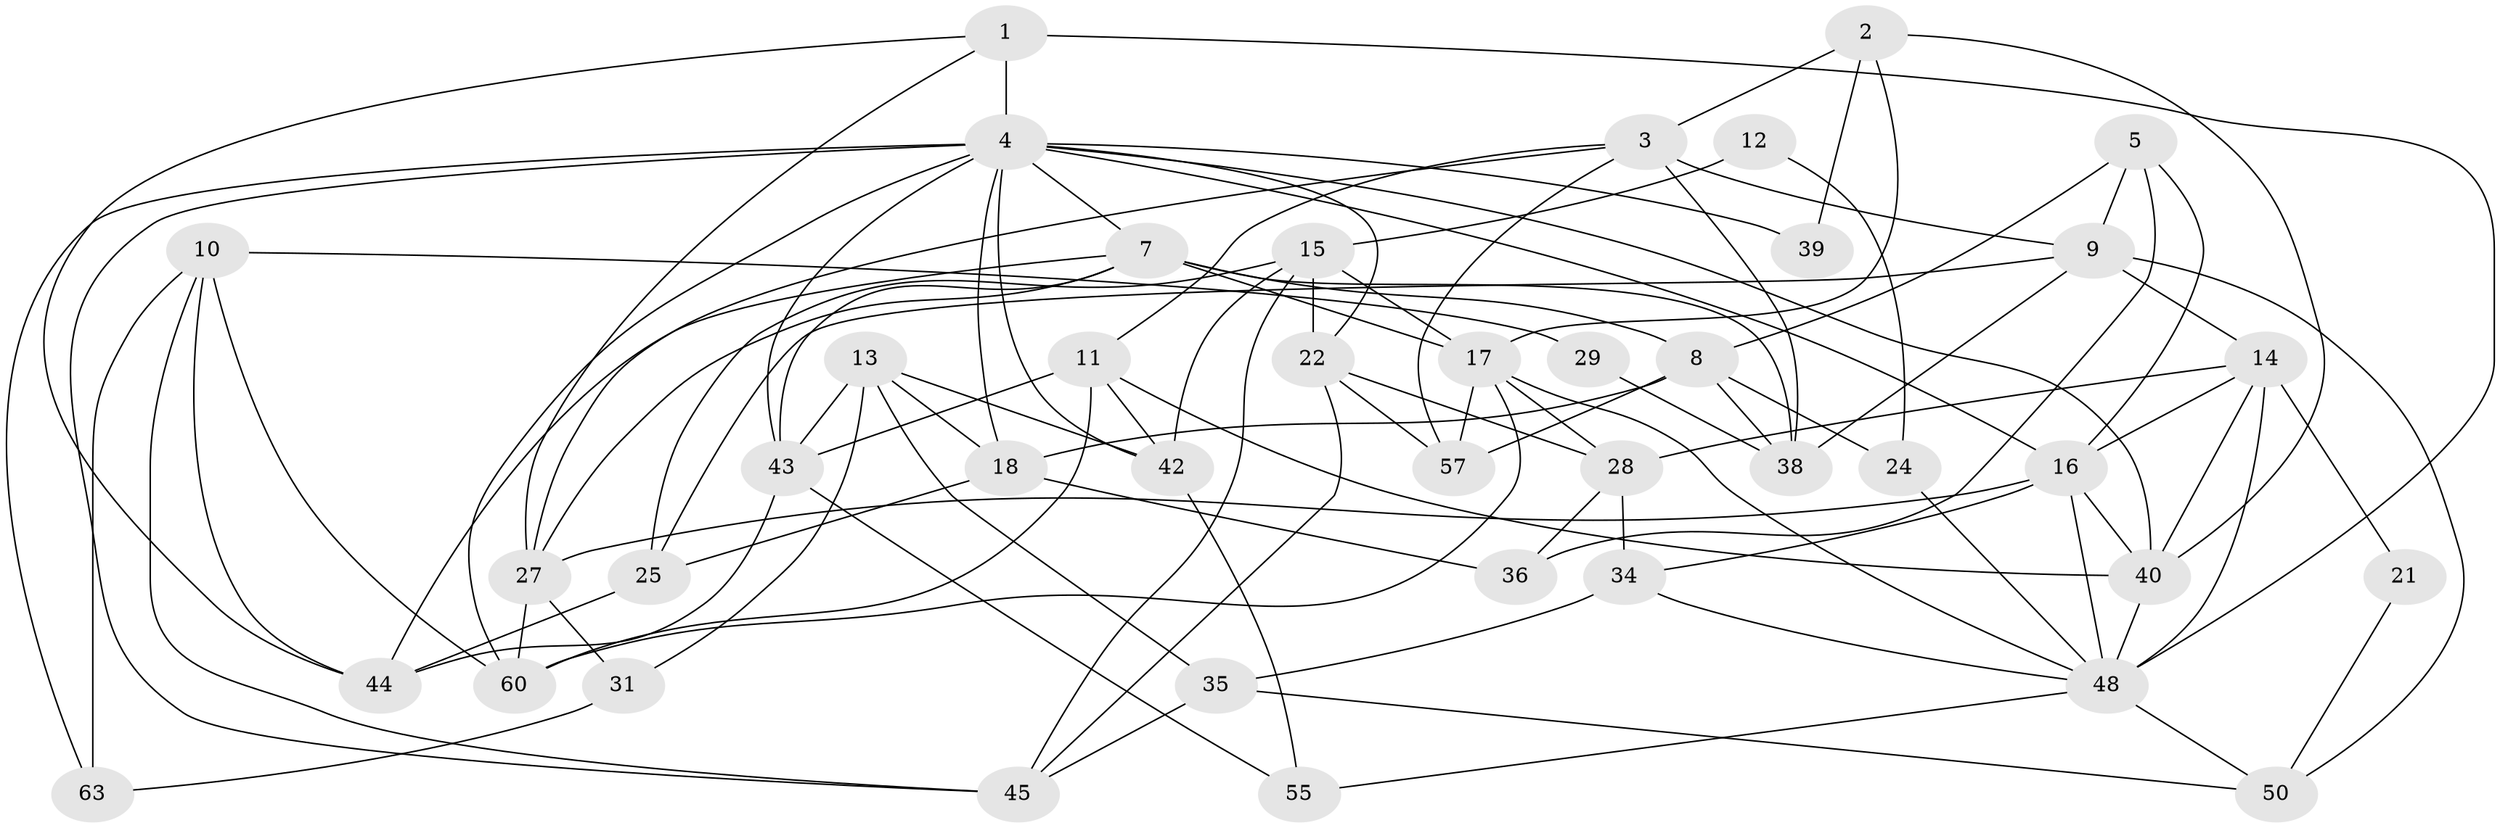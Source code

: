 // Generated by graph-tools (version 1.1) at 2025/24/03/03/25 07:24:00]
// undirected, 41 vertices, 100 edges
graph export_dot {
graph [start="1"]
  node [color=gray90,style=filled];
  1 [super="+6"];
  2;
  3 [super="+47"];
  4 [super="+53"];
  5;
  7 [super="+19"];
  8 [super="+41"];
  9 [super="+30"];
  10 [super="+33"];
  11 [super="+32"];
  12;
  13 [super="+56"];
  14 [super="+58"];
  15 [super="+64"];
  16 [super="+62"];
  17 [super="+51"];
  18 [super="+20"];
  21;
  22 [super="+23"];
  24;
  25 [super="+26"];
  27 [super="+37"];
  28 [super="+54"];
  29;
  31;
  34;
  35;
  36;
  38 [super="+59"];
  39;
  40 [super="+49"];
  42 [super="+52"];
  43 [super="+46"];
  44;
  45;
  48 [super="+61"];
  50;
  55;
  57;
  60;
  63;
  1 -- 44;
  1 -- 48 [weight=2];
  1 -- 27;
  1 -- 4;
  2 -- 17;
  2 -- 39;
  2 -- 40;
  2 -- 3;
  3 -- 38 [weight=2];
  3 -- 11;
  3 -- 57;
  3 -- 27;
  3 -- 9;
  4 -- 22;
  4 -- 39;
  4 -- 43;
  4 -- 63;
  4 -- 18;
  4 -- 7;
  4 -- 16;
  4 -- 60;
  4 -- 45;
  4 -- 40;
  4 -- 42;
  5 -- 8;
  5 -- 36;
  5 -- 16;
  5 -- 9;
  7 -- 43;
  7 -- 38 [weight=2];
  7 -- 44;
  7 -- 17;
  7 -- 8;
  7 -- 27;
  8 -- 18 [weight=2];
  8 -- 24;
  8 -- 57;
  8 -- 38;
  9 -- 50;
  9 -- 25;
  9 -- 38;
  9 -- 14;
  10 -- 63;
  10 -- 44;
  10 -- 45;
  10 -- 60;
  10 -- 29;
  11 -- 60;
  11 -- 40;
  11 -- 43;
  11 -- 42;
  12 -- 24;
  12 -- 15;
  13 -- 35;
  13 -- 43;
  13 -- 18;
  13 -- 42;
  13 -- 31;
  14 -- 48;
  14 -- 16;
  14 -- 28 [weight=2];
  14 -- 21;
  14 -- 40;
  15 -- 45;
  15 -- 17;
  15 -- 25;
  15 -- 22;
  15 -- 42;
  16 -- 34;
  16 -- 48;
  16 -- 27;
  16 -- 40;
  17 -- 28;
  17 -- 48;
  17 -- 57;
  17 -- 60;
  18 -- 25;
  18 -- 36;
  21 -- 50;
  22 -- 57;
  22 -- 28;
  22 -- 45;
  24 -- 48;
  25 -- 44;
  27 -- 31;
  27 -- 60;
  28 -- 34;
  28 -- 36;
  29 -- 38;
  31 -- 63;
  34 -- 35;
  34 -- 48;
  35 -- 45;
  35 -- 50;
  40 -- 48;
  42 -- 55;
  43 -- 44;
  43 -- 55;
  48 -- 50;
  48 -- 55;
}

